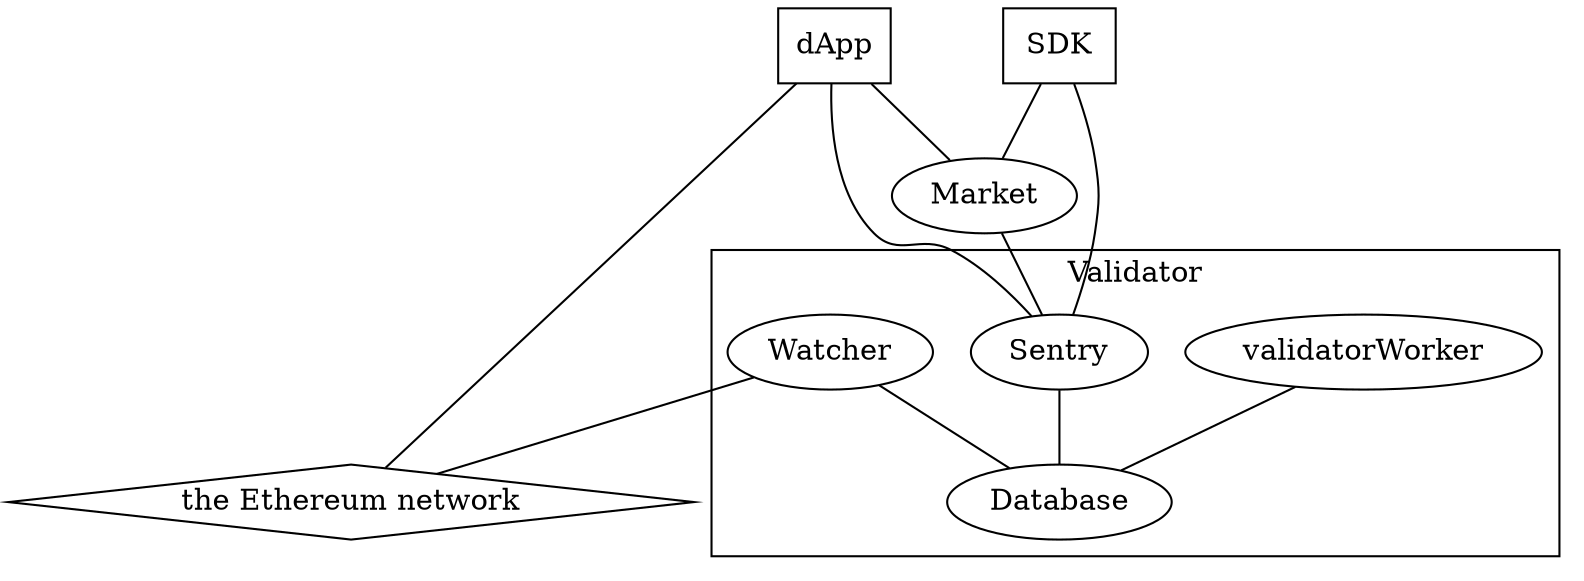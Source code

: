graph {
	// @TODO: users, SDK
	// @TODO: can we visualize what data flows between the components?
	// @TODO: most validator stack components use the adapter, and the adapter uses adex-protocol-eth
	subgraph cluster_validator {
		label="Validator";
		db[label="Database"];
		worker[label="validatorWorker"];
		sentry[label="Sentry"];
		watcher[label="Watcher"];
		worker -- db;
		sentry -- db;
		watcher -- db;
	}
	market[label="Market"];
	market -- sentry;
	ethereum[label="the Ethereum network", shape="diamond"];
	watcher -- ethereum;
	dapp[label="dApp",shape="box"];
	dapp -- market;
	dapp -- sentry;
	dapp -- ethereum;
	SDK[shape="box"];
	SDK -- sentry;
	SDK -- market;
}
